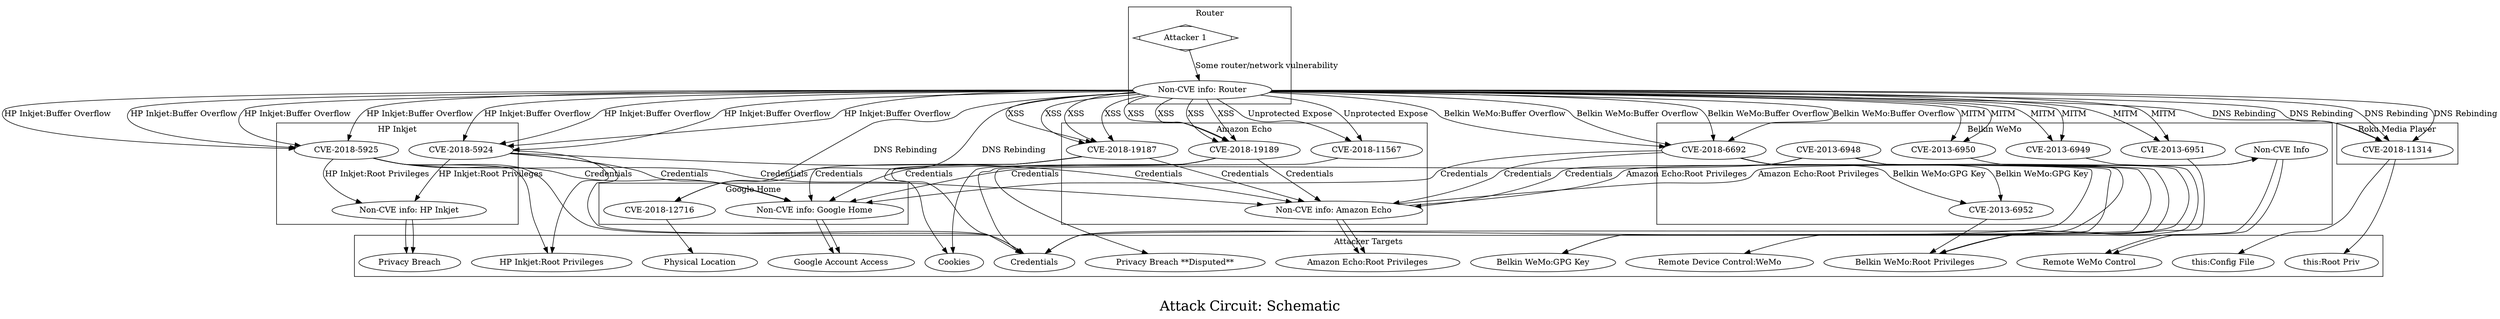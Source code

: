 /*****
Attack Circuit: Schematic
*****/

digraph G {
  graph [splines=true overlap=false]
  node  [shape=ellipse, width=0.3, height=0.3]
  0 -> 1 [label="Some router/network vulnerability"];
  subgraph cluster_1 {
  label="Router";  0 [label="Attacker 1", shape=Mdiamond];
    1 [label="Non-CVE info: Router"];
  }
  subgraph cluster_2 {
  label="Google Home";    2 [label="Non-CVE info: Google Home"];
    3 [label="CVE-2018-12716"];
  }
  subgraph cluster_3 {
  label="Amazon Echo";    4 [label="Non-CVE info: Amazon Echo"];
    5 [label="CVE-2018-19189"];
    6 [label="CVE-2018-19187"];
    7 [label="CVE-2018-11567"];
  }
  subgraph cluster_4 {
  label="Roku Media Player";    8 [label="CVE-2018-11314"];
  }
  subgraph cluster_5 {
  label="HP Inkjet";    9 [label="Non-CVE info: HP Inkjet"];
    10 [label="CVE-2018-5925"];
    11 [label="CVE-2018-5924"];
  }
  subgraph cluster_6 {
  label="Belkin WeMo";    12 [label="CVE-2018-6692"];
    13 [label="CVE-2013-6952"];
    14 [label="CVE-2013-6951"];
    15 [label="CVE-2013-6950"];
    16 [label="CVE-2013-6949"];
    17 [label="CVE-2013-6948"];
    18 [label="Non-CVE Info"];
  }
  subgraph cluster_7 {
  label="Attacker Targets";    19 [label="Google Account Access"];
    20 [label="Physical Location"];
    21 [label="Amazon Echo:Root Privileges"];
    22 [label="Cookies"];
    23 [label="Credentials"];
    24 [label="Privacy Breach **Disputed**"];
    25 [label="this:Root Priv"];
    26 [label="this:Config File"];
    27 [label="Privacy Breach"];
    28 [label="HP Inkjet:Root Privileges"];
    29 [label="Belkin WeMo:GPG Key"];
    30 [label="Belkin WeMo:Root Privileges"];
    31 [label="Remote Device Control:WeMo"];
    32 [label="Remote WeMo Control"];
  }
  1 -> 3 [label="DNS Rebinding" color="black"];
  1 -> 3 [label="DNS Rebinding" color="black"];
  1 -> 5 [label="XSS" color="black"];
  1 -> 5 [label="XSS" color="black"];
  1 -> 5 [label="XSS" color="black"];
  1 -> 5 [label="XSS" color="black"];
  1 -> 6 [label="XSS" color="black"];
  1 -> 6 [label="XSS" color="black"];
  1 -> 6 [label="XSS" color="black"];
  1 -> 6 [label="XSS" color="black"];
  1 -> 7 [label="Unprotected Expose" color="black"];
  1 -> 7 [label="Unprotected Expose" color="black"];
  1 -> 8 [label="DNS Rebinding" color="black"];
  1 -> 8 [label="DNS Rebinding" color="black"];
  1 -> 8 [label="DNS Rebinding" color="black"];
  1 -> 8 [label="DNS Rebinding" color="black"];
  1 -> 10 [label="HP Inkjet:Buffer Overflow" color="black"];
  1 -> 10 [label="HP Inkjet:Buffer Overflow" color="black"];
  1 -> 10 [label="HP Inkjet:Buffer Overflow" color="black"];
  1 -> 10 [label="HP Inkjet:Buffer Overflow" color="black"];
  1 -> 11 [label="HP Inkjet:Buffer Overflow" color="black"];
  1 -> 11 [label="HP Inkjet:Buffer Overflow" color="black"];
  1 -> 11 [label="HP Inkjet:Buffer Overflow" color="black"];
  1 -> 11 [label="HP Inkjet:Buffer Overflow" color="black"];
  1 -> 12 [label="Belkin WeMo:Buffer Overflow" color="black"];
  1 -> 12 [label="Belkin WeMo:Buffer Overflow" color="black"];
  1 -> 12 [label="Belkin WeMo:Buffer Overflow" color="black"];
  1 -> 12 [label="Belkin WeMo:Buffer Overflow" color="black"];
  1 -> 14 [label="MITM" color="black"];
  1 -> 14 [label="MITM" color="black"];
  1 -> 15 [label="MITM" color="black"];
  1 -> 15 [label="MITM" color="black"];
  1 -> 16 [label="MITM" color="black"];
  1 -> 16 [label="MITM" color="black"];
  5 -> 2 [label="Credentials" color="black"];
  6 -> 2 [label="Credentials" color="black"];
  5 -> 4 [label="Credentials" color="black"];
  6 -> 4 [label="Credentials" color="black"];
  4 -> 18 [label="Amazon Echo:Root Privileges" color="black"];
  4 -> 18 [label="Amazon Echo:Root Privileges" color="black"];
  10 -> 2 [label="Credentials" color="black"];
  11 -> 2 [label="Credentials" color="black"];
  10 -> 4 [label="Credentials" color="black"];
  11 -> 4 [label="Credentials" color="black"];
  10 -> 9 [label="HP Inkjet:Root Privileges" color="black"];
  11 -> 9 [label="HP Inkjet:Root Privileges" color="black"];
  12 -> 2 [label="Credentials" color="black"];
  17 -> 2 [label="Credentials" color="black"];
  12 -> 4 [label="Credentials" color="black"];
  17 -> 4 [label="Credentials" color="black"];
  12 -> 13 [label="Belkin WeMo:GPG Key" color="black"];
  17 -> 13 [label="Belkin WeMo:GPG Key" color="black"];
  2 -> 19 [color="black"];
  2 ->  19 [color="black"];
  3 -> 20 [color="black"];
  4 -> 21 [color="black"];
  4 ->  21 [color="black"];
  5 -> 22 [color="black"];
  5 -> 23 [color="black"];
  6 -> 22 [color="black"];
  6 -> 23 [color="black"];
  7 -> 24 [color="black"];
  8 -> 25 [color="black"];
  8 -> 26 [color="black"];
  9 -> 27 [color="black"];
  9 ->  27 [color="black"];
  10 -> 23 [color="black"];
  10 -> 28 [color="black"];
  11 -> 23 [color="black"];
  11 -> 28 [color="black"];
  12 -> 23 [color="black"];
  12 -> 29 [color="black"];
  13 -> 30 [color="black"];
  14 -> 30 [color="black"];
  15 -> 30 [color="black"];
  16 -> 30 [color="black"];
  17 -> 23 [color="black"];
  17 -> 29 [color="black"];
  17 -> 31 [color="black"];
  18 -> 32 [color="black"];
  18 ->  32 [color="black"];
  label = "\nAttack Circuit: Schematic\n";  fontsize=24;
}